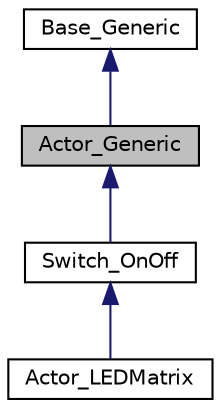 digraph "Actor_Generic"
{
 // LATEX_PDF_SIZE
  edge [fontname="Helvetica",fontsize="10",labelfontname="Helvetica",labelfontsize="10"];
  node [fontname="Helvetica",fontsize="10",shape=record];
  Node1 [label="Actor_Generic",height=0.2,width=0.4,color="black", fillcolor="grey75", style="filled", fontcolor="black",tooltip="Ein generisches Objekt für einen Actor. Nicht zum Einbau bestimmt, sondern nur als Vererbungsobjekt...."];
  Node2 -> Node1 [dir="back",color="midnightblue",fontsize="10",style="solid",fontname="Helvetica"];
  Node2 [label="Base_Generic",height=0.2,width=0.4,color="black", fillcolor="white", style="filled",URL="$class_base___generic.html",tooltip="Ein generisches Objekt für einen Sensor. Nicht zum Einbau bestimmt, sondern nur als Vererbungsobjekt...."];
  Node1 -> Node3 [dir="back",color="midnightblue",fontsize="10",style="solid",fontname="Helvetica"];
  Node3 [label="Switch_OnOff",height=0.2,width=0.4,color="black", fillcolor="white", style="filled",URL="$class_switch___on_off.html",tooltip="Ein abgeleitetes Objekt für einen Ein-Aus Schalter.  Der Schalter reagiert nur wenn es in der set Fun..."];
  Node3 -> Node4 [dir="back",color="midnightblue",fontsize="10",style="solid",fontname="Helvetica"];
  Node4 [label="Actor_LEDMatrix",height=0.2,width=0.4,color="black", fillcolor="white", style="filled",URL="$class_actor___l_e_d_matrix.html",tooltip="Ein abgeleitetes Objekt für eine eine LED Matrix.  Benötigt: https://github.com/wilmsn/LED_Matrix als..."];
}
